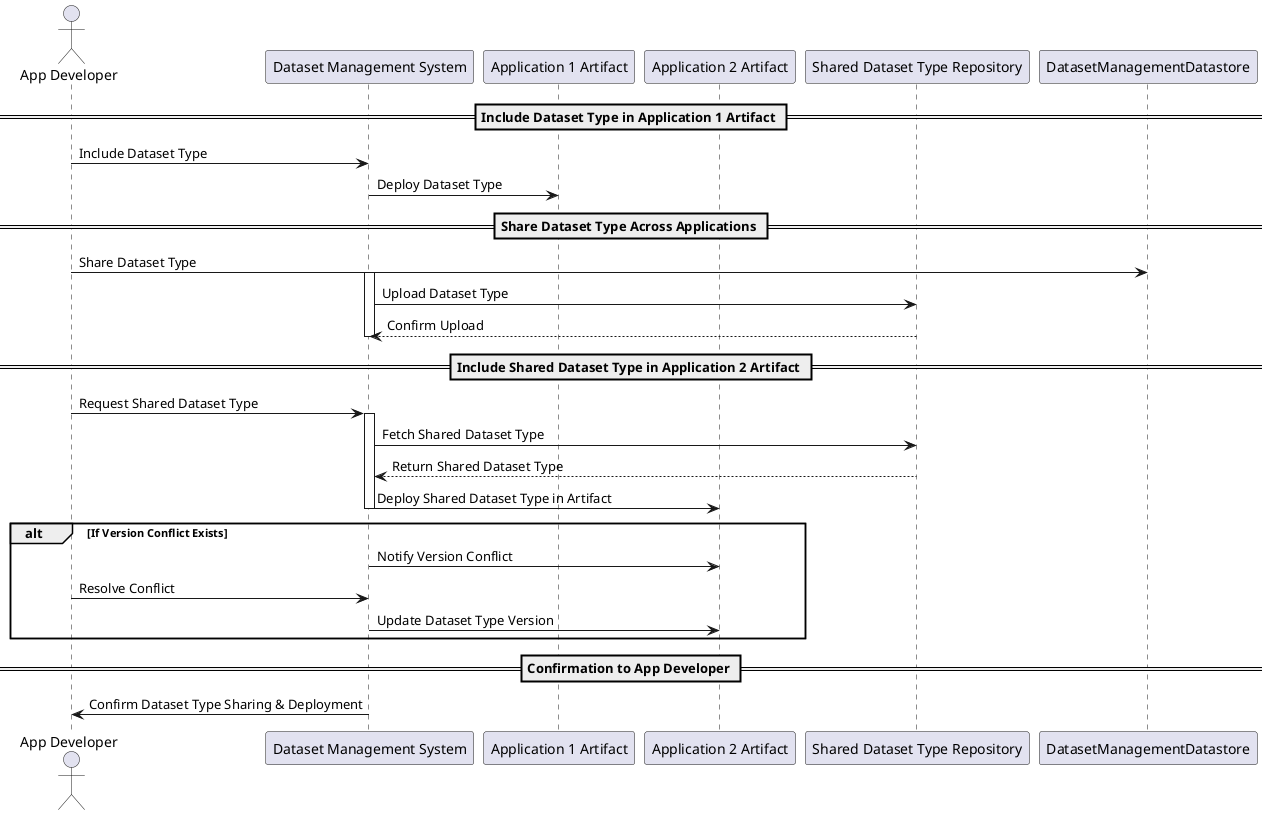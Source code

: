 @startuml
actor AppDeveloper as "App Developer"
participant DatasetManagementSystem as "Dataset Management System"
participant App1Artifact as "Application 1 Artifact"
participant App2Artifact as "Application 2 Artifact"
participant SharedDatasetTypeRepo as "Shared Dataset Type Repository"

== Include Dataset Type in Application 1 Artifact ==
AppDeveloper -> DatasetManagementSystem : Include Dataset Type
DatasetManagementSystem -> App1Artifact : Deploy Dataset Type

== Share Dataset Type Across Applications ==
AppDeveloper -> DatasetManagementDatastore : Share Dataset Type
activate DatasetManagementSystem
DatasetManagementSystem -> SharedDatasetTypeRepo : Upload Dataset Type
SharedDatasetTypeRepo --> DatasetManagementSystem : Confirm Upload
deactivate DatasetManagementSystem

== Include Shared Dataset Type in Application 2 Artifact ==
AppDeveloper -> DatasetManagementSystem : Request Shared Dataset Type
activate DatasetManagementSystem
DatasetManagementSystem -> SharedDatasetTypeRepo : Fetch Shared Dataset Type
SharedDatasetTypeRepo --> DatasetManagementSystem : Return Shared Dataset Type
DatasetManagementSystem -> App2Artifact : Deploy Shared Dataset Type in Artifact
deactivate DatasetManagementSystem

alt If Version Conflict Exists
    DatasetManagementSystem -> App2Artifact : Notify Version Conflict
    AppDeveloper -> DatasetManagementSystem : Resolve Conflict
    DatasetManagementSystem -> App2Artifact : Update Dataset Type Version
end

== Confirmation to App Developer ==
DatasetManagementSystem -> AppDeveloper : Confirm Dataset Type Sharing & Deployment

@enduml
